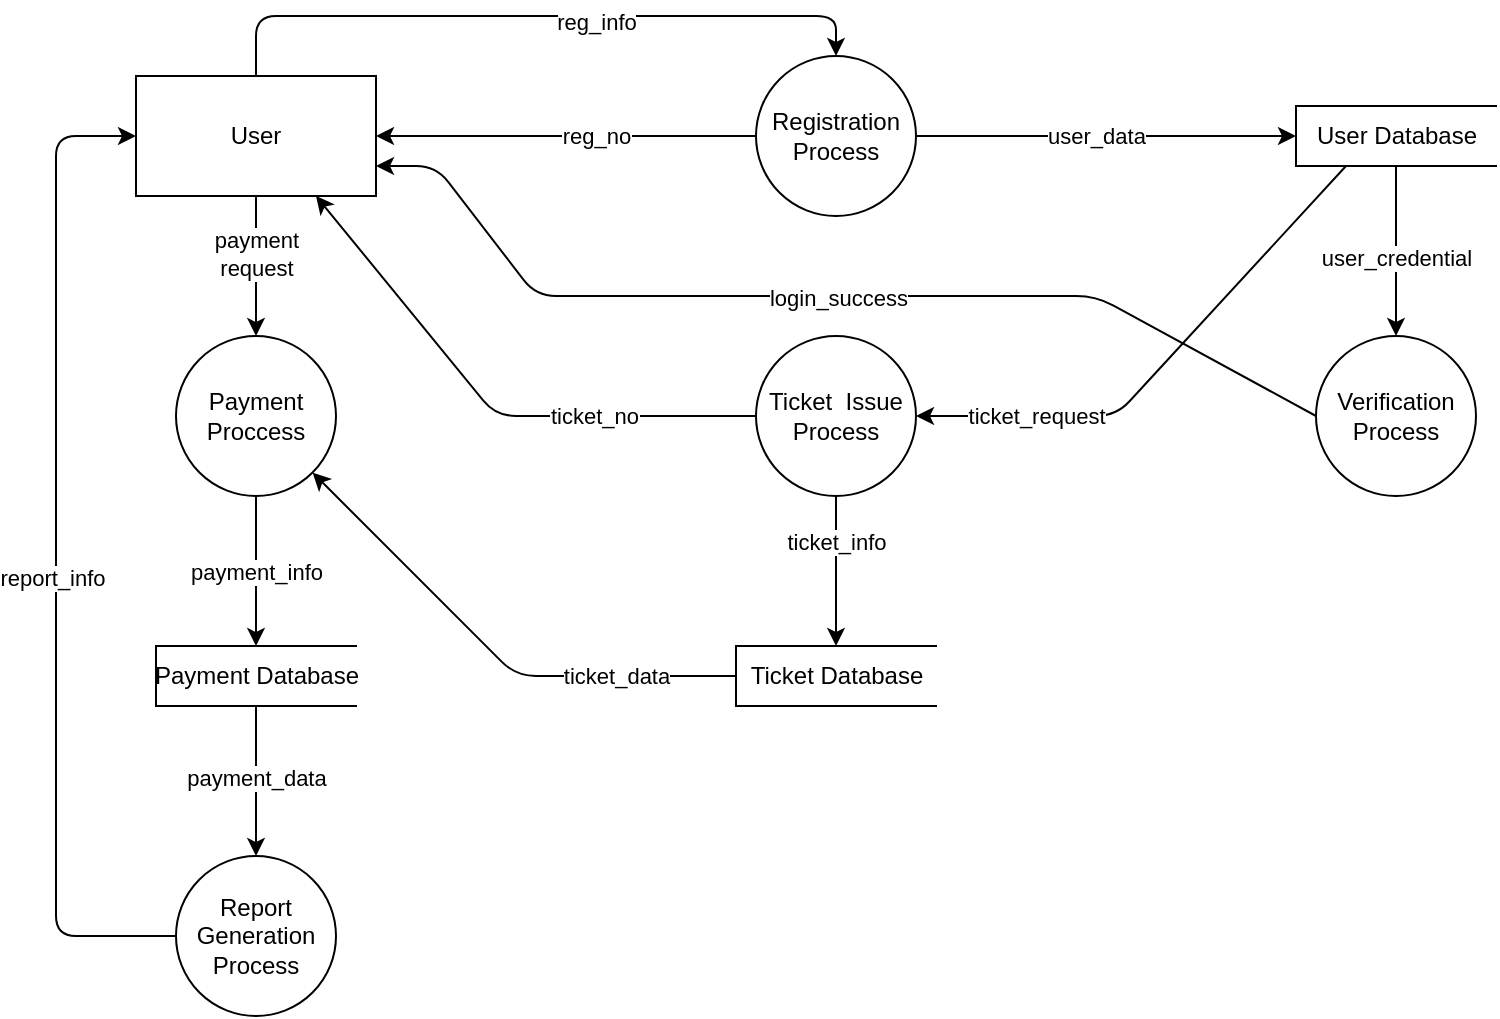 <mxfile>
    <diagram id="l1x9byuchM4UJojtqUCm" name="Page-1">
        <mxGraphModel dx="1890" dy="588" grid="1" gridSize="10" guides="1" tooltips="1" connect="1" arrows="1" fold="1" page="1" pageScale="1" pageWidth="850" pageHeight="1100" math="0" shadow="0">
            <root>
                <mxCell id="0"/>
                <mxCell id="1" parent="0"/>
                <mxCell id="20" style="edgeStyle=none;html=1;" edge="1" parent="1" source="6" target="7">
                    <mxGeometry relative="1" as="geometry"/>
                </mxCell>
                <mxCell id="49" value="user_credential" style="edgeLabel;html=1;align=center;verticalAlign=middle;resizable=0;points=[];" vertex="1" connectable="0" parent="20">
                    <mxGeometry x="-0.344" y="4" relative="1" as="geometry">
                        <mxPoint x="-4" y="18" as="offset"/>
                    </mxGeometry>
                </mxCell>
                <mxCell id="38" style="edgeStyle=none;html=1;exitX=0.25;exitY=1;exitDx=0;exitDy=0;entryX=1;entryY=0.5;entryDx=0;entryDy=0;" edge="1" parent="1" source="6" target="8">
                    <mxGeometry relative="1" as="geometry">
                        <Array as="points">
                            <mxPoint x="510" y="340"/>
                        </Array>
                    </mxGeometry>
                </mxCell>
                <mxCell id="50" value="ticket_request" style="edgeLabel;html=1;align=center;verticalAlign=middle;resizable=0;points=[];" vertex="1" connectable="0" parent="38">
                    <mxGeometry x="0.143" y="1" relative="1" as="geometry">
                        <mxPoint x="-52" y="11" as="offset"/>
                    </mxGeometry>
                </mxCell>
                <mxCell id="6" value="User Database" style="html=1;dashed=0;whitespace=wrap;shape=partialRectangle;right=0;" vertex="1" parent="1">
                    <mxGeometry x="600" y="185" width="100" height="30" as="geometry"/>
                </mxCell>
                <mxCell id="43" style="edgeStyle=none;html=1;exitX=0;exitY=0.5;exitDx=0;exitDy=0;entryX=1;entryY=0.75;entryDx=0;entryDy=0;" edge="1" parent="1" source="7" target="12">
                    <mxGeometry relative="1" as="geometry">
                        <Array as="points">
                            <mxPoint x="500" y="280"/>
                            <mxPoint x="220" y="280"/>
                            <mxPoint x="170" y="215"/>
                        </Array>
                    </mxGeometry>
                </mxCell>
                <mxCell id="44" value="login_success" style="edgeLabel;html=1;align=center;verticalAlign=middle;resizable=0;points=[];" vertex="1" connectable="0" parent="43">
                    <mxGeometry x="-0.184" y="1" relative="1" as="geometry">
                        <mxPoint x="-44" as="offset"/>
                    </mxGeometry>
                </mxCell>
                <mxCell id="7" value="Verification&lt;br&gt;Process" style="ellipse;whiteSpace=wrap;html=1;" vertex="1" parent="1">
                    <mxGeometry x="610" y="300" width="80" height="80" as="geometry"/>
                </mxCell>
                <mxCell id="35" style="edgeStyle=none;html=1;" edge="1" parent="1" source="8" target="10">
                    <mxGeometry relative="1" as="geometry"/>
                </mxCell>
                <mxCell id="54" value="ticket_info" style="edgeLabel;html=1;align=center;verticalAlign=middle;resizable=0;points=[];" vertex="1" connectable="0" parent="35">
                    <mxGeometry x="-0.39" relative="1" as="geometry">
                        <mxPoint as="offset"/>
                    </mxGeometry>
                </mxCell>
                <mxCell id="51" style="edgeStyle=none;html=1;entryX=0.75;entryY=1;entryDx=0;entryDy=0;" edge="1" parent="1" source="8" target="12">
                    <mxGeometry relative="1" as="geometry">
                        <Array as="points">
                            <mxPoint x="200" y="340"/>
                        </Array>
                    </mxGeometry>
                </mxCell>
                <mxCell id="52" value="ticket_no" style="edgeLabel;html=1;align=center;verticalAlign=middle;resizable=0;points=[];" vertex="1" connectable="0" parent="51">
                    <mxGeometry x="-0.325" relative="1" as="geometry">
                        <mxPoint x="11" as="offset"/>
                    </mxGeometry>
                </mxCell>
                <mxCell id="8" value="Ticket&amp;nbsp; Issue Process" style="ellipse;whiteSpace=wrap;html=1;" vertex="1" parent="1">
                    <mxGeometry x="330" y="300" width="80" height="80" as="geometry"/>
                </mxCell>
                <mxCell id="31" value="payment_info" style="edgeStyle=none;html=1;entryX=0.5;entryY=0;entryDx=0;entryDy=0;" edge="1" parent="1" source="9" target="30">
                    <mxGeometry relative="1" as="geometry"/>
                </mxCell>
                <mxCell id="9" value="Payment Proccess" style="ellipse;whiteSpace=wrap;html=1;" vertex="1" parent="1">
                    <mxGeometry x="40" y="300" width="80" height="80" as="geometry"/>
                </mxCell>
                <mxCell id="39" style="edgeStyle=none;html=1;exitX=0;exitY=0.5;exitDx=0;exitDy=0;entryX=1;entryY=1;entryDx=0;entryDy=0;" edge="1" parent="1" source="10" target="9">
                    <mxGeometry relative="1" as="geometry">
                        <Array as="points">
                            <mxPoint x="210" y="470"/>
                        </Array>
                    </mxGeometry>
                </mxCell>
                <mxCell id="55" value="ticket_data" style="edgeLabel;html=1;align=center;verticalAlign=middle;resizable=0;points=[];" vertex="1" connectable="0" parent="39">
                    <mxGeometry x="0.247" relative="1" as="geometry">
                        <mxPoint x="84" y="34" as="offset"/>
                    </mxGeometry>
                </mxCell>
                <mxCell id="10" value="Ticket Database" style="html=1;dashed=0;whitespace=wrap;shape=partialRectangle;right=0;" vertex="1" parent="1">
                    <mxGeometry x="320" y="455" width="100" height="30" as="geometry"/>
                </mxCell>
                <mxCell id="41" style="edgeStyle=none;html=1;entryX=1;entryY=0.5;entryDx=0;entryDy=0;" edge="1" parent="1" source="11" target="12">
                    <mxGeometry relative="1" as="geometry"/>
                </mxCell>
                <mxCell id="42" value="reg_no" style="edgeLabel;html=1;align=center;verticalAlign=middle;resizable=0;points=[];" vertex="1" connectable="0" parent="41">
                    <mxGeometry x="-0.156" y="-1" relative="1" as="geometry">
                        <mxPoint y="1" as="offset"/>
                    </mxGeometry>
                </mxCell>
                <mxCell id="45" style="edgeStyle=none;html=1;entryX=0;entryY=0.5;entryDx=0;entryDy=0;" edge="1" parent="1" source="11" target="6">
                    <mxGeometry relative="1" as="geometry"/>
                </mxCell>
                <mxCell id="48" value="user_data" style="edgeLabel;html=1;align=center;verticalAlign=middle;resizable=0;points=[];" vertex="1" connectable="0" parent="45">
                    <mxGeometry x="0.25" y="-4" relative="1" as="geometry">
                        <mxPoint x="-29" y="-4" as="offset"/>
                    </mxGeometry>
                </mxCell>
                <mxCell id="11" value="Registration&lt;br&gt;Process" style="ellipse;whiteSpace=wrap;html=1;" vertex="1" parent="1">
                    <mxGeometry x="330" y="160" width="80" height="80" as="geometry"/>
                </mxCell>
                <mxCell id="13" style="edgeStyle=none;html=1;exitX=0.5;exitY=0;exitDx=0;exitDy=0;entryX=0.5;entryY=0;entryDx=0;entryDy=0;" edge="1" parent="1" source="12" target="11">
                    <mxGeometry relative="1" as="geometry">
                        <Array as="points">
                            <mxPoint x="80" y="140"/>
                            <mxPoint x="370" y="140"/>
                        </Array>
                    </mxGeometry>
                </mxCell>
                <mxCell id="14" value="reg_info" style="edgeLabel;html=1;align=center;verticalAlign=middle;resizable=0;points=[];" vertex="1" connectable="0" parent="13">
                    <mxGeometry x="0.288" y="-3" relative="1" as="geometry">
                        <mxPoint x="-19" as="offset"/>
                    </mxGeometry>
                </mxCell>
                <mxCell id="24" style="edgeStyle=none;html=1;" edge="1" parent="1" source="12" target="9">
                    <mxGeometry relative="1" as="geometry"/>
                </mxCell>
                <mxCell id="58" value="payment &lt;br&gt;request" style="edgeLabel;html=1;align=center;verticalAlign=middle;resizable=0;points=[];" vertex="1" connectable="0" parent="24">
                    <mxGeometry x="-0.479" y="3" relative="1" as="geometry">
                        <mxPoint x="-3" y="11" as="offset"/>
                    </mxGeometry>
                </mxCell>
                <mxCell id="12" value="User" style="whiteSpace=wrap;html=1;" vertex="1" parent="1">
                    <mxGeometry x="20" y="170" width="120" height="60" as="geometry"/>
                </mxCell>
                <mxCell id="33" style="edgeStyle=none;html=1;exitX=0.5;exitY=1;exitDx=0;exitDy=0;" edge="1" parent="1" source="30" target="32">
                    <mxGeometry relative="1" as="geometry"/>
                </mxCell>
                <mxCell id="56" value="payment_data" style="edgeLabel;html=1;align=center;verticalAlign=middle;resizable=0;points=[];" vertex="1" connectable="0" parent="33">
                    <mxGeometry x="0.245" relative="1" as="geometry">
                        <mxPoint y="-11" as="offset"/>
                    </mxGeometry>
                </mxCell>
                <mxCell id="30" value="Payment Database" style="html=1;dashed=0;whitespace=wrap;shape=partialRectangle;right=0;" vertex="1" parent="1">
                    <mxGeometry x="30" y="455" width="100" height="30" as="geometry"/>
                </mxCell>
                <mxCell id="34" style="edgeStyle=none;html=1;entryX=0;entryY=0.5;entryDx=0;entryDy=0;" edge="1" parent="1" source="32" target="12">
                    <mxGeometry relative="1" as="geometry">
                        <Array as="points">
                            <mxPoint x="-20" y="600"/>
                            <mxPoint x="-20" y="280"/>
                            <mxPoint x="-20" y="200"/>
                        </Array>
                    </mxGeometry>
                </mxCell>
                <mxCell id="57" value="report_info" style="edgeLabel;html=1;align=center;verticalAlign=middle;resizable=0;points=[];" vertex="1" connectable="0" parent="34">
                    <mxGeometry x="-0.311" y="2" relative="1" as="geometry">
                        <mxPoint y="-67" as="offset"/>
                    </mxGeometry>
                </mxCell>
                <mxCell id="32" value="Report Generation Process" style="ellipse;whiteSpace=wrap;html=1;" vertex="1" parent="1">
                    <mxGeometry x="40" y="560" width="80" height="80" as="geometry"/>
                </mxCell>
            </root>
        </mxGraphModel>
    </diagram>
</mxfile>
